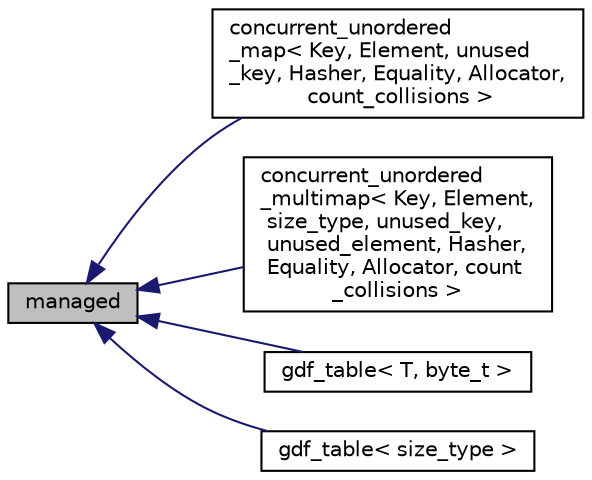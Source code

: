 digraph "managed"
{
  edge [fontname="Helvetica",fontsize="10",labelfontname="Helvetica",labelfontsize="10"];
  node [fontname="Helvetica",fontsize="10",shape=record];
  rankdir="LR";
  Node0 [label="managed",height=0.2,width=0.4,color="black", fillcolor="grey75", style="filled", fontcolor="black"];
  Node0 -> Node1 [dir="back",color="midnightblue",fontsize="10",style="solid",fontname="Helvetica"];
  Node1 [label="concurrent_unordered\l_map\< Key, Element, unused\l_key, Hasher, Equality, Allocator,\l count_collisions \>",height=0.2,width=0.4,color="black", fillcolor="white", style="filled",URL="$classconcurrent__unordered__map.html"];
  Node0 -> Node2 [dir="back",color="midnightblue",fontsize="10",style="solid",fontname="Helvetica"];
  Node2 [label="concurrent_unordered\l_multimap\< Key, Element,\l size_type, unused_key,\l unused_element, Hasher,\l Equality, Allocator, count\l_collisions \>",height=0.2,width=0.4,color="black", fillcolor="white", style="filled",URL="$classconcurrent__unordered__multimap.html"];
  Node0 -> Node3 [dir="back",color="midnightblue",fontsize="10",style="solid",fontname="Helvetica"];
  Node3 [label="gdf_table\< T, byte_t \>",height=0.2,width=0.4,color="black", fillcolor="white", style="filled",URL="$classgdf__table.html"];
  Node0 -> Node4 [dir="back",color="midnightblue",fontsize="10",style="solid",fontname="Helvetica"];
  Node4 [label="gdf_table\< size_type \>",height=0.2,width=0.4,color="black", fillcolor="white", style="filled",URL="$classgdf__table.html"];
}
